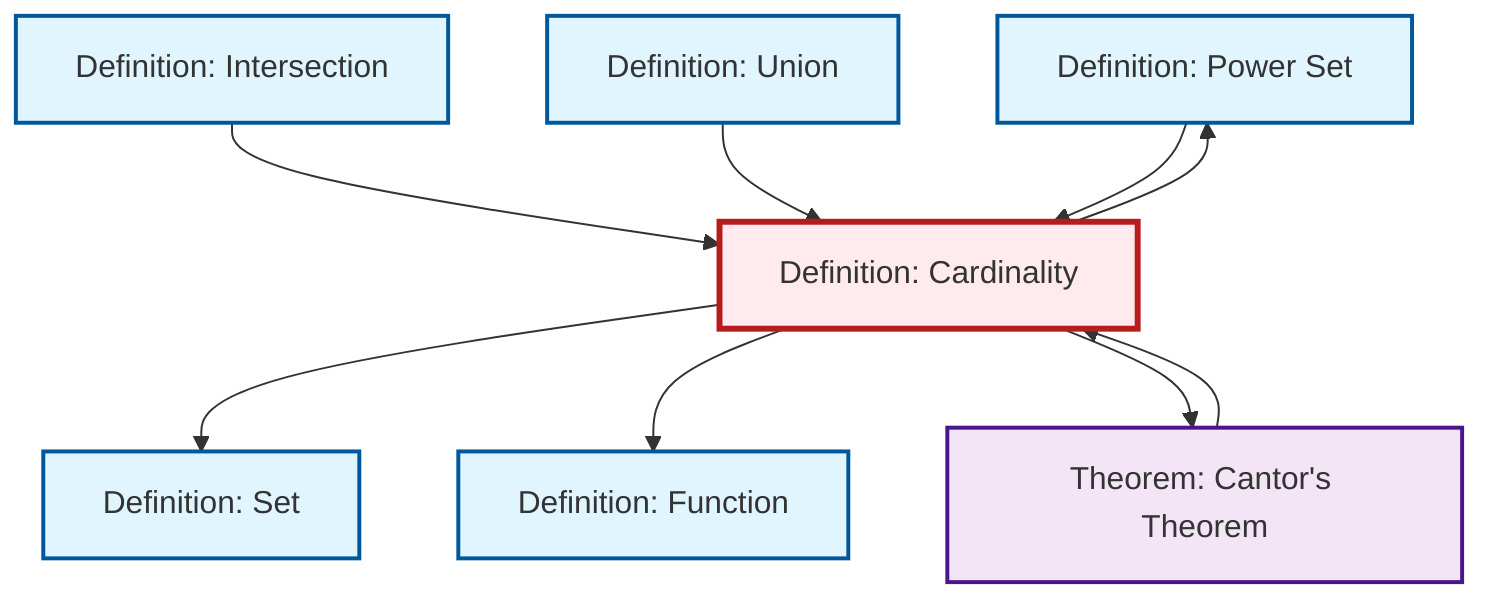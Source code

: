graph TD
    classDef definition fill:#e1f5fe,stroke:#01579b,stroke-width:2px
    classDef theorem fill:#f3e5f5,stroke:#4a148c,stroke-width:2px
    classDef axiom fill:#fff3e0,stroke:#e65100,stroke-width:2px
    classDef example fill:#e8f5e9,stroke:#1b5e20,stroke-width:2px
    classDef current fill:#ffebee,stroke:#b71c1c,stroke-width:3px
    def-power-set["Definition: Power Set"]:::definition
    def-union["Definition: Union"]:::definition
    thm-cantor["Theorem: Cantor's Theorem"]:::theorem
    def-function["Definition: Function"]:::definition
    def-intersection["Definition: Intersection"]:::definition
    def-set["Definition: Set"]:::definition
    def-cardinality["Definition: Cardinality"]:::definition
    thm-cantor --> def-cardinality
    def-cardinality --> def-set
    def-intersection --> def-cardinality
    def-cardinality --> def-function
    def-union --> def-cardinality
    def-cardinality --> def-power-set
    def-cardinality --> thm-cantor
    def-power-set --> def-cardinality
    class def-cardinality current